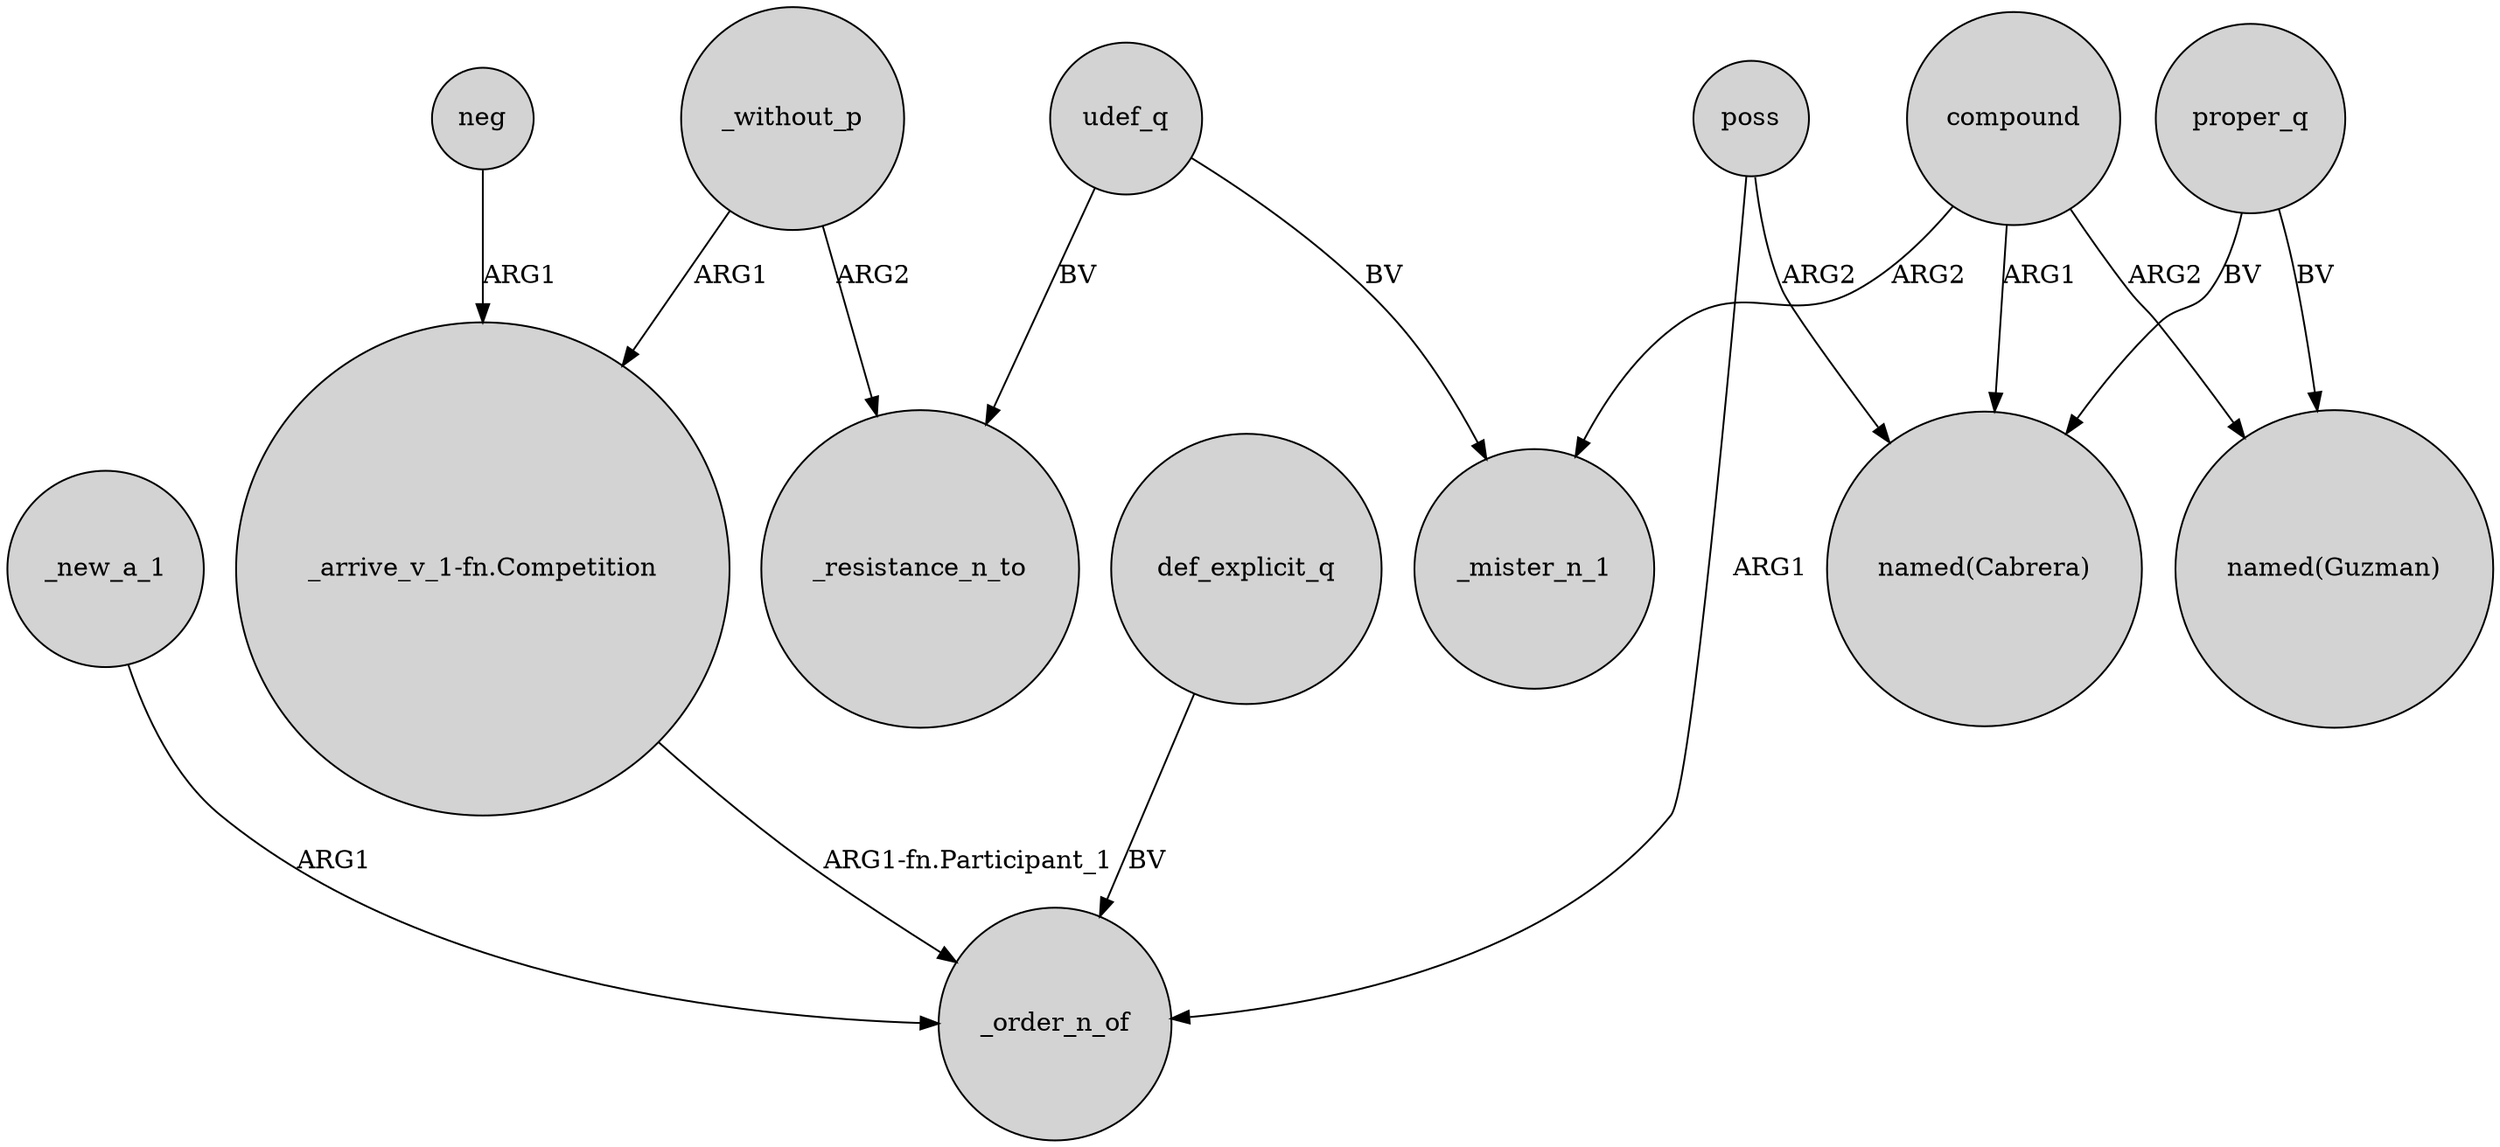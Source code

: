 digraph {
	node [shape=circle style=filled]
	_new_a_1 -> _order_n_of [label=ARG1]
	proper_q -> "named(Cabrera)" [label=BV]
	neg -> "_arrive_v_1-fn.Competition" [label=ARG1]
	compound -> _mister_n_1 [label=ARG2]
	poss -> _order_n_of [label=ARG1]
	udef_q -> _mister_n_1 [label=BV]
	proper_q -> "named(Guzman)" [label=BV]
	compound -> "named(Guzman)" [label=ARG2]
	udef_q -> _resistance_n_to [label=BV]
	poss -> "named(Cabrera)" [label=ARG2]
	_without_p -> "_arrive_v_1-fn.Competition" [label=ARG1]
	"_arrive_v_1-fn.Competition" -> _order_n_of [label="ARG1-fn.Participant_1"]
	def_explicit_q -> _order_n_of [label=BV]
	_without_p -> _resistance_n_to [label=ARG2]
	compound -> "named(Cabrera)" [label=ARG1]
}

